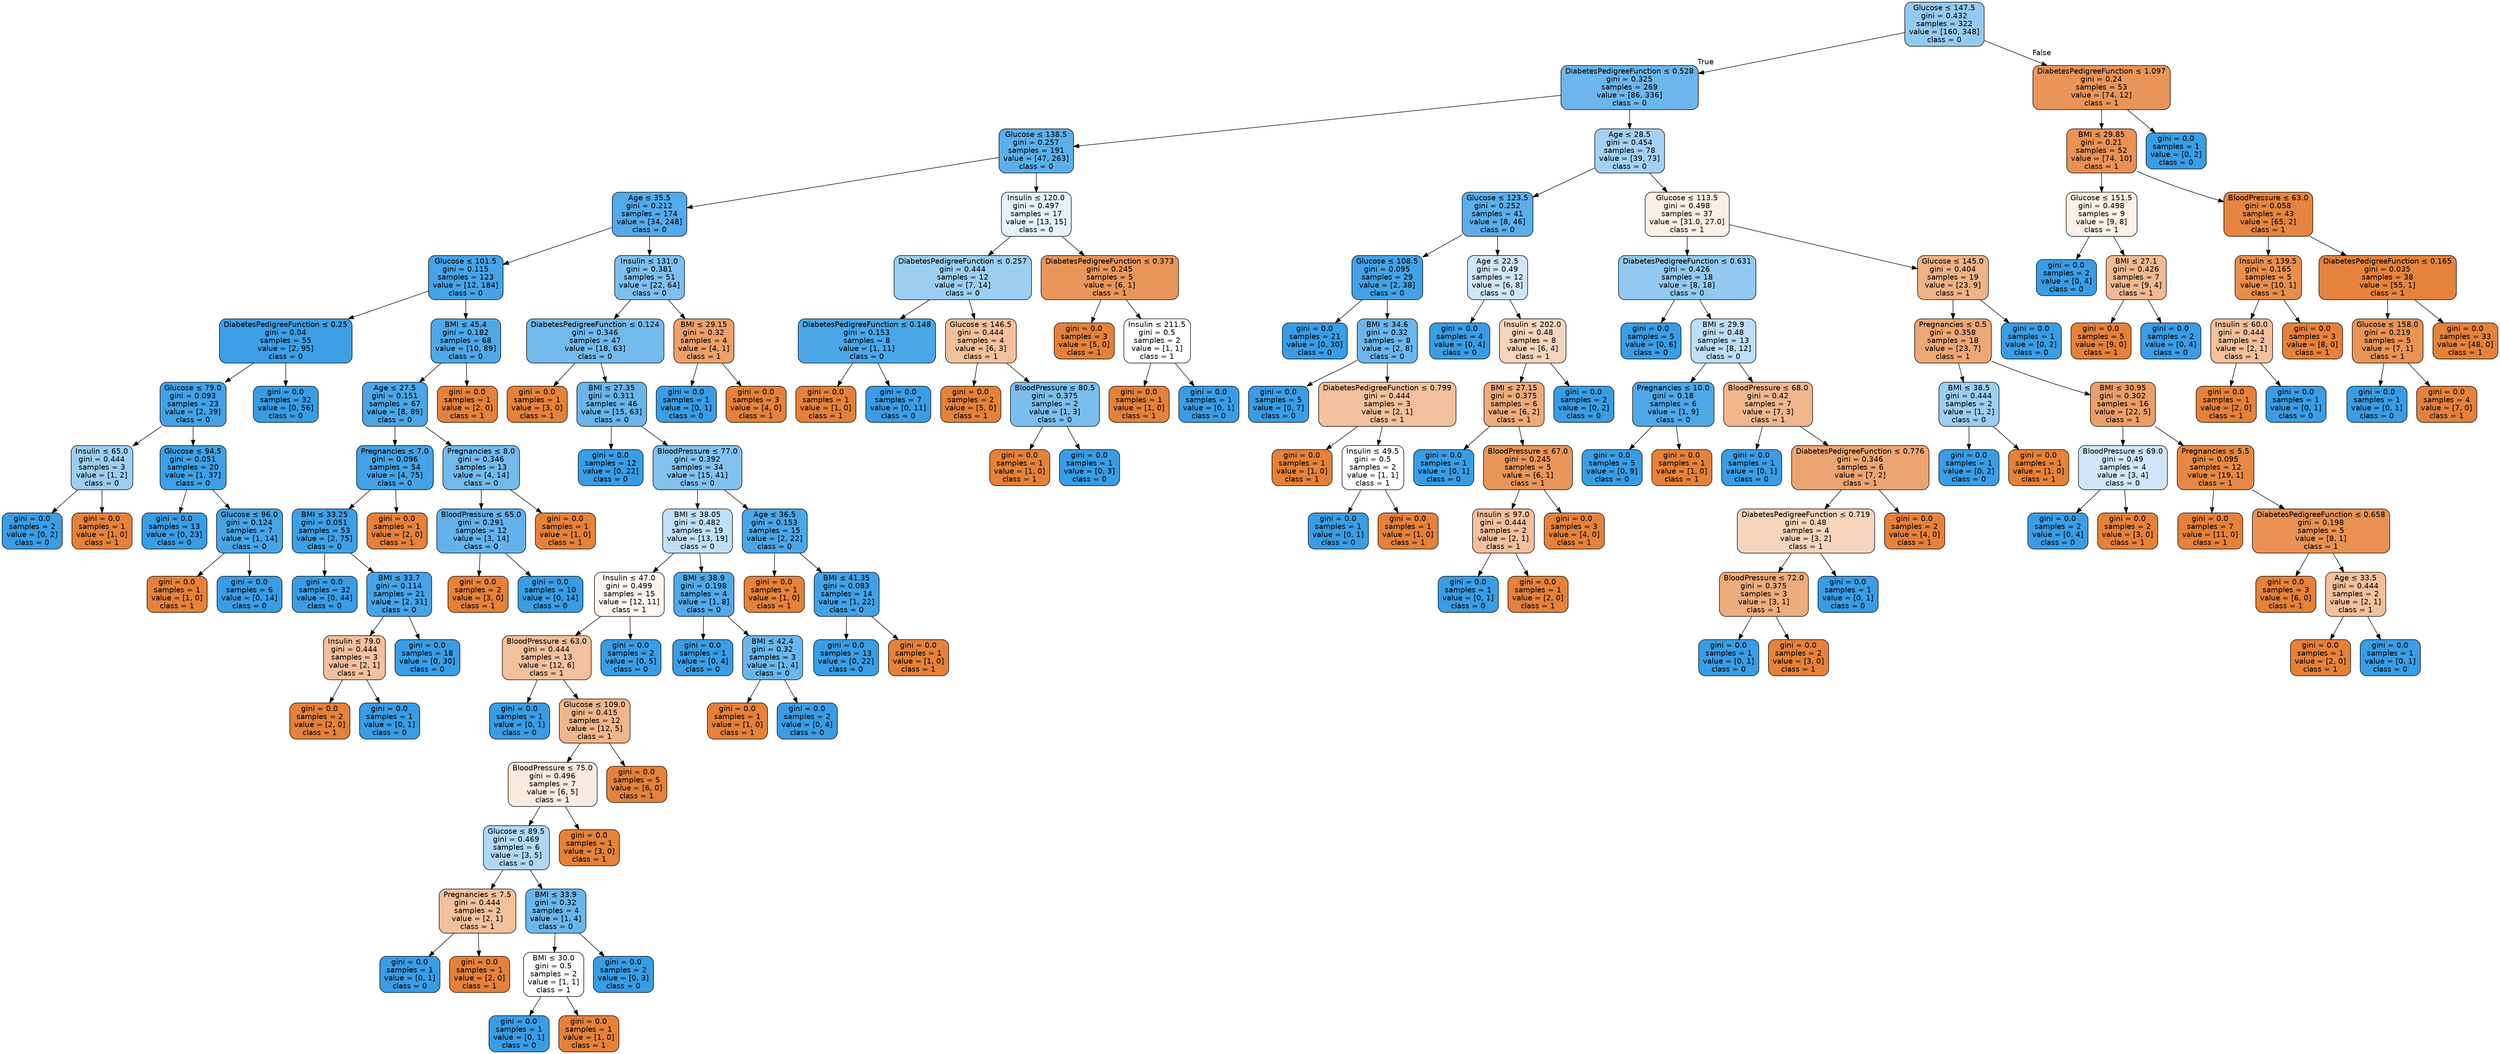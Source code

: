 digraph Tree {
node [shape=box, style="filled, rounded", color="black", fontname="helvetica"] ;
edge [fontname="helvetica"] ;
0 [label=<Glucose &le; 147.5<br/>gini = 0.432<br/>samples = 322<br/>value = [160, 348]<br/>class = 0>, fillcolor="#94caf1"] ;
1 [label=<DiabetesPedigreeFunction &le; 0.528<br/>gini = 0.325<br/>samples = 269<br/>value = [86, 336]<br/>class = 0>, fillcolor="#6cb6ec"] ;
0 -> 1 [labeldistance=2.5, labelangle=45, headlabel="True"] ;
2 [label=<Glucose &le; 138.5<br/>gini = 0.257<br/>samples = 191<br/>value = [47, 263]<br/>class = 0>, fillcolor="#5cafea"] ;
1 -> 2 ;
3 [label=<Age &le; 35.5<br/>gini = 0.212<br/>samples = 174<br/>value = [34, 248]<br/>class = 0>, fillcolor="#54aae9"] ;
2 -> 3 ;
4 [label=<Glucose &le; 101.5<br/>gini = 0.115<br/>samples = 123<br/>value = [12, 184]<br/>class = 0>, fillcolor="#46a3e7"] ;
3 -> 4 ;
5 [label=<DiabetesPedigreeFunction &le; 0.25<br/>gini = 0.04<br/>samples = 55<br/>value = [2, 95]<br/>class = 0>, fillcolor="#3d9fe6"] ;
4 -> 5 ;
6 [label=<Glucose &le; 79.0<br/>gini = 0.093<br/>samples = 23<br/>value = [2, 39]<br/>class = 0>, fillcolor="#43a2e6"] ;
5 -> 6 ;
7 [label=<Insulin &le; 65.0<br/>gini = 0.444<br/>samples = 3<br/>value = [1, 2]<br/>class = 0>, fillcolor="#9ccef2"] ;
6 -> 7 ;
8 [label=<gini = 0.0<br/>samples = 2<br/>value = [0, 2]<br/>class = 0>, fillcolor="#399de5"] ;
7 -> 8 ;
9 [label=<gini = 0.0<br/>samples = 1<br/>value = [1, 0]<br/>class = 1>, fillcolor="#e58139"] ;
7 -> 9 ;
10 [label=<Glucose &le; 94.5<br/>gini = 0.051<br/>samples = 20<br/>value = [1, 37]<br/>class = 0>, fillcolor="#3ea0e6"] ;
6 -> 10 ;
11 [label=<gini = 0.0<br/>samples = 13<br/>value = [0, 23]<br/>class = 0>, fillcolor="#399de5"] ;
10 -> 11 ;
12 [label=<Glucose &le; 96.0<br/>gini = 0.124<br/>samples = 7<br/>value = [1, 14]<br/>class = 0>, fillcolor="#47a4e7"] ;
10 -> 12 ;
13 [label=<gini = 0.0<br/>samples = 1<br/>value = [1, 0]<br/>class = 1>, fillcolor="#e58139"] ;
12 -> 13 ;
14 [label=<gini = 0.0<br/>samples = 6<br/>value = [0, 14]<br/>class = 0>, fillcolor="#399de5"] ;
12 -> 14 ;
15 [label=<gini = 0.0<br/>samples = 32<br/>value = [0, 56]<br/>class = 0>, fillcolor="#399de5"] ;
5 -> 15 ;
16 [label=<BMI &le; 45.4<br/>gini = 0.182<br/>samples = 68<br/>value = [10, 89]<br/>class = 0>, fillcolor="#4fa8e8"] ;
4 -> 16 ;
17 [label=<Age &le; 27.5<br/>gini = 0.151<br/>samples = 67<br/>value = [8, 89]<br/>class = 0>, fillcolor="#4ba6e7"] ;
16 -> 17 ;
18 [label=<Pregnancies &le; 7.0<br/>gini = 0.096<br/>samples = 54<br/>value = [4, 75]<br/>class = 0>, fillcolor="#44a2e6"] ;
17 -> 18 ;
19 [label=<BMI &le; 33.25<br/>gini = 0.051<br/>samples = 53<br/>value = [2, 75]<br/>class = 0>, fillcolor="#3ea0e6"] ;
18 -> 19 ;
20 [label=<gini = 0.0<br/>samples = 32<br/>value = [0, 44]<br/>class = 0>, fillcolor="#399de5"] ;
19 -> 20 ;
21 [label=<BMI &le; 33.7<br/>gini = 0.114<br/>samples = 21<br/>value = [2, 31]<br/>class = 0>, fillcolor="#46a3e7"] ;
19 -> 21 ;
22 [label=<Insulin &le; 79.0<br/>gini = 0.444<br/>samples = 3<br/>value = [2, 1]<br/>class = 1>, fillcolor="#f2c09c"] ;
21 -> 22 ;
23 [label=<gini = 0.0<br/>samples = 2<br/>value = [2, 0]<br/>class = 1>, fillcolor="#e58139"] ;
22 -> 23 ;
24 [label=<gini = 0.0<br/>samples = 1<br/>value = [0, 1]<br/>class = 0>, fillcolor="#399de5"] ;
22 -> 24 ;
25 [label=<gini = 0.0<br/>samples = 18<br/>value = [0, 30]<br/>class = 0>, fillcolor="#399de5"] ;
21 -> 25 ;
26 [label=<gini = 0.0<br/>samples = 1<br/>value = [2, 0]<br/>class = 1>, fillcolor="#e58139"] ;
18 -> 26 ;
27 [label=<Pregnancies &le; 8.0<br/>gini = 0.346<br/>samples = 13<br/>value = [4, 14]<br/>class = 0>, fillcolor="#72b9ec"] ;
17 -> 27 ;
28 [label=<BloodPressure &le; 65.0<br/>gini = 0.291<br/>samples = 12<br/>value = [3, 14]<br/>class = 0>, fillcolor="#63b2eb"] ;
27 -> 28 ;
29 [label=<gini = 0.0<br/>samples = 2<br/>value = [3, 0]<br/>class = 1>, fillcolor="#e58139"] ;
28 -> 29 ;
30 [label=<gini = 0.0<br/>samples = 10<br/>value = [0, 14]<br/>class = 0>, fillcolor="#399de5"] ;
28 -> 30 ;
31 [label=<gini = 0.0<br/>samples = 1<br/>value = [1, 0]<br/>class = 1>, fillcolor="#e58139"] ;
27 -> 31 ;
32 [label=<gini = 0.0<br/>samples = 1<br/>value = [2, 0]<br/>class = 1>, fillcolor="#e58139"] ;
16 -> 32 ;
33 [label=<Insulin &le; 131.0<br/>gini = 0.381<br/>samples = 51<br/>value = [22, 64]<br/>class = 0>, fillcolor="#7dbfee"] ;
3 -> 33 ;
34 [label=<DiabetesPedigreeFunction &le; 0.124<br/>gini = 0.346<br/>samples = 47<br/>value = [18, 63]<br/>class = 0>, fillcolor="#72b9ec"] ;
33 -> 34 ;
35 [label=<gini = 0.0<br/>samples = 1<br/>value = [3, 0]<br/>class = 1>, fillcolor="#e58139"] ;
34 -> 35 ;
36 [label=<BMI &le; 27.35<br/>gini = 0.311<br/>samples = 46<br/>value = [15, 63]<br/>class = 0>, fillcolor="#68b4eb"] ;
34 -> 36 ;
37 [label=<gini = 0.0<br/>samples = 12<br/>value = [0, 22]<br/>class = 0>, fillcolor="#399de5"] ;
36 -> 37 ;
38 [label=<BloodPressure &le; 77.0<br/>gini = 0.392<br/>samples = 34<br/>value = [15, 41]<br/>class = 0>, fillcolor="#81c1ef"] ;
36 -> 38 ;
39 [label=<BMI &le; 38.05<br/>gini = 0.482<br/>samples = 19<br/>value = [13, 19]<br/>class = 0>, fillcolor="#c0e0f7"] ;
38 -> 39 ;
40 [label=<Insulin &le; 47.0<br/>gini = 0.499<br/>samples = 15<br/>value = [12, 11]<br/>class = 1>, fillcolor="#fdf5ef"] ;
39 -> 40 ;
41 [label=<BloodPressure &le; 63.0<br/>gini = 0.444<br/>samples = 13<br/>value = [12, 6]<br/>class = 1>, fillcolor="#f2c09c"] ;
40 -> 41 ;
42 [label=<gini = 0.0<br/>samples = 1<br/>value = [0, 1]<br/>class = 0>, fillcolor="#399de5"] ;
41 -> 42 ;
43 [label=<Glucose &le; 109.0<br/>gini = 0.415<br/>samples = 12<br/>value = [12, 5]<br/>class = 1>, fillcolor="#f0b58b"] ;
41 -> 43 ;
44 [label=<BloodPressure &le; 75.0<br/>gini = 0.496<br/>samples = 7<br/>value = [6, 5]<br/>class = 1>, fillcolor="#fbeade"] ;
43 -> 44 ;
45 [label=<Glucose &le; 89.5<br/>gini = 0.469<br/>samples = 6<br/>value = [3, 5]<br/>class = 0>, fillcolor="#b0d8f5"] ;
44 -> 45 ;
46 [label=<Pregnancies &le; 7.5<br/>gini = 0.444<br/>samples = 2<br/>value = [2, 1]<br/>class = 1>, fillcolor="#f2c09c"] ;
45 -> 46 ;
47 [label=<gini = 0.0<br/>samples = 1<br/>value = [0, 1]<br/>class = 0>, fillcolor="#399de5"] ;
46 -> 47 ;
48 [label=<gini = 0.0<br/>samples = 1<br/>value = [2, 0]<br/>class = 1>, fillcolor="#e58139"] ;
46 -> 48 ;
49 [label=<BMI &le; 33.9<br/>gini = 0.32<br/>samples = 4<br/>value = [1, 4]<br/>class = 0>, fillcolor="#6ab6ec"] ;
45 -> 49 ;
50 [label=<BMI &le; 30.0<br/>gini = 0.5<br/>samples = 2<br/>value = [1, 1]<br/>class = 1>, fillcolor="#ffffff"] ;
49 -> 50 ;
51 [label=<gini = 0.0<br/>samples = 1<br/>value = [0, 1]<br/>class = 0>, fillcolor="#399de5"] ;
50 -> 51 ;
52 [label=<gini = 0.0<br/>samples = 1<br/>value = [1, 0]<br/>class = 1>, fillcolor="#e58139"] ;
50 -> 52 ;
53 [label=<gini = 0.0<br/>samples = 2<br/>value = [0, 3]<br/>class = 0>, fillcolor="#399de5"] ;
49 -> 53 ;
54 [label=<gini = 0.0<br/>samples = 1<br/>value = [3, 0]<br/>class = 1>, fillcolor="#e58139"] ;
44 -> 54 ;
55 [label=<gini = 0.0<br/>samples = 5<br/>value = [6, 0]<br/>class = 1>, fillcolor="#e58139"] ;
43 -> 55 ;
56 [label=<gini = 0.0<br/>samples = 2<br/>value = [0, 5]<br/>class = 0>, fillcolor="#399de5"] ;
40 -> 56 ;
57 [label=<BMI &le; 38.9<br/>gini = 0.198<br/>samples = 4<br/>value = [1, 8]<br/>class = 0>, fillcolor="#52a9e8"] ;
39 -> 57 ;
58 [label=<gini = 0.0<br/>samples = 1<br/>value = [0, 4]<br/>class = 0>, fillcolor="#399de5"] ;
57 -> 58 ;
59 [label=<BMI &le; 42.4<br/>gini = 0.32<br/>samples = 3<br/>value = [1, 4]<br/>class = 0>, fillcolor="#6ab6ec"] ;
57 -> 59 ;
60 [label=<gini = 0.0<br/>samples = 1<br/>value = [1, 0]<br/>class = 1>, fillcolor="#e58139"] ;
59 -> 60 ;
61 [label=<gini = 0.0<br/>samples = 2<br/>value = [0, 4]<br/>class = 0>, fillcolor="#399de5"] ;
59 -> 61 ;
62 [label=<Age &le; 36.5<br/>gini = 0.153<br/>samples = 15<br/>value = [2, 22]<br/>class = 0>, fillcolor="#4ba6e7"] ;
38 -> 62 ;
63 [label=<gini = 0.0<br/>samples = 1<br/>value = [1, 0]<br/>class = 1>, fillcolor="#e58139"] ;
62 -> 63 ;
64 [label=<BMI &le; 41.35<br/>gini = 0.083<br/>samples = 14<br/>value = [1, 22]<br/>class = 0>, fillcolor="#42a1e6"] ;
62 -> 64 ;
65 [label=<gini = 0.0<br/>samples = 13<br/>value = [0, 22]<br/>class = 0>, fillcolor="#399de5"] ;
64 -> 65 ;
66 [label=<gini = 0.0<br/>samples = 1<br/>value = [1, 0]<br/>class = 1>, fillcolor="#e58139"] ;
64 -> 66 ;
67 [label=<BMI &le; 29.15<br/>gini = 0.32<br/>samples = 4<br/>value = [4, 1]<br/>class = 1>, fillcolor="#eca06a"] ;
33 -> 67 ;
68 [label=<gini = 0.0<br/>samples = 1<br/>value = [0, 1]<br/>class = 0>, fillcolor="#399de5"] ;
67 -> 68 ;
69 [label=<gini = 0.0<br/>samples = 3<br/>value = [4, 0]<br/>class = 1>, fillcolor="#e58139"] ;
67 -> 69 ;
70 [label=<Insulin &le; 120.0<br/>gini = 0.497<br/>samples = 17<br/>value = [13, 15]<br/>class = 0>, fillcolor="#e5f2fc"] ;
2 -> 70 ;
71 [label=<DiabetesPedigreeFunction &le; 0.257<br/>gini = 0.444<br/>samples = 12<br/>value = [7, 14]<br/>class = 0>, fillcolor="#9ccef2"] ;
70 -> 71 ;
72 [label=<DiabetesPedigreeFunction &le; 0.148<br/>gini = 0.153<br/>samples = 8<br/>value = [1, 11]<br/>class = 0>, fillcolor="#4ba6e7"] ;
71 -> 72 ;
73 [label=<gini = 0.0<br/>samples = 1<br/>value = [1, 0]<br/>class = 1>, fillcolor="#e58139"] ;
72 -> 73 ;
74 [label=<gini = 0.0<br/>samples = 7<br/>value = [0, 11]<br/>class = 0>, fillcolor="#399de5"] ;
72 -> 74 ;
75 [label=<Glucose &le; 146.5<br/>gini = 0.444<br/>samples = 4<br/>value = [6, 3]<br/>class = 1>, fillcolor="#f2c09c"] ;
71 -> 75 ;
76 [label=<gini = 0.0<br/>samples = 2<br/>value = [5, 0]<br/>class = 1>, fillcolor="#e58139"] ;
75 -> 76 ;
77 [label=<BloodPressure &le; 80.5<br/>gini = 0.375<br/>samples = 2<br/>value = [1, 3]<br/>class = 0>, fillcolor="#7bbeee"] ;
75 -> 77 ;
78 [label=<gini = 0.0<br/>samples = 1<br/>value = [1, 0]<br/>class = 1>, fillcolor="#e58139"] ;
77 -> 78 ;
79 [label=<gini = 0.0<br/>samples = 1<br/>value = [0, 3]<br/>class = 0>, fillcolor="#399de5"] ;
77 -> 79 ;
80 [label=<DiabetesPedigreeFunction &le; 0.373<br/>gini = 0.245<br/>samples = 5<br/>value = [6, 1]<br/>class = 1>, fillcolor="#e9965a"] ;
70 -> 80 ;
81 [label=<gini = 0.0<br/>samples = 3<br/>value = [5, 0]<br/>class = 1>, fillcolor="#e58139"] ;
80 -> 81 ;
82 [label=<Insulin &le; 211.5<br/>gini = 0.5<br/>samples = 2<br/>value = [1, 1]<br/>class = 1>, fillcolor="#ffffff"] ;
80 -> 82 ;
83 [label=<gini = 0.0<br/>samples = 1<br/>value = [1, 0]<br/>class = 1>, fillcolor="#e58139"] ;
82 -> 83 ;
84 [label=<gini = 0.0<br/>samples = 1<br/>value = [0, 1]<br/>class = 0>, fillcolor="#399de5"] ;
82 -> 84 ;
85 [label=<Age &le; 28.5<br/>gini = 0.454<br/>samples = 78<br/>value = [39, 73]<br/>class = 0>, fillcolor="#a3d1f3"] ;
1 -> 85 ;
86 [label=<Glucose &le; 123.5<br/>gini = 0.252<br/>samples = 41<br/>value = [8, 46]<br/>class = 0>, fillcolor="#5baeea"] ;
85 -> 86 ;
87 [label=<Glucose &le; 108.5<br/>gini = 0.095<br/>samples = 29<br/>value = [2, 38]<br/>class = 0>, fillcolor="#43a2e6"] ;
86 -> 87 ;
88 [label=<gini = 0.0<br/>samples = 21<br/>value = [0, 30]<br/>class = 0>, fillcolor="#399de5"] ;
87 -> 88 ;
89 [label=<BMI &le; 34.6<br/>gini = 0.32<br/>samples = 8<br/>value = [2, 8]<br/>class = 0>, fillcolor="#6ab6ec"] ;
87 -> 89 ;
90 [label=<gini = 0.0<br/>samples = 5<br/>value = [0, 7]<br/>class = 0>, fillcolor="#399de5"] ;
89 -> 90 ;
91 [label=<DiabetesPedigreeFunction &le; 0.799<br/>gini = 0.444<br/>samples = 3<br/>value = [2, 1]<br/>class = 1>, fillcolor="#f2c09c"] ;
89 -> 91 ;
92 [label=<gini = 0.0<br/>samples = 1<br/>value = [1, 0]<br/>class = 1>, fillcolor="#e58139"] ;
91 -> 92 ;
93 [label=<Insulin &le; 49.5<br/>gini = 0.5<br/>samples = 2<br/>value = [1, 1]<br/>class = 1>, fillcolor="#ffffff"] ;
91 -> 93 ;
94 [label=<gini = 0.0<br/>samples = 1<br/>value = [0, 1]<br/>class = 0>, fillcolor="#399de5"] ;
93 -> 94 ;
95 [label=<gini = 0.0<br/>samples = 1<br/>value = [1, 0]<br/>class = 1>, fillcolor="#e58139"] ;
93 -> 95 ;
96 [label=<Age &le; 22.5<br/>gini = 0.49<br/>samples = 12<br/>value = [6, 8]<br/>class = 0>, fillcolor="#cee6f8"] ;
86 -> 96 ;
97 [label=<gini = 0.0<br/>samples = 4<br/>value = [0, 4]<br/>class = 0>, fillcolor="#399de5"] ;
96 -> 97 ;
98 [label=<Insulin &le; 202.0<br/>gini = 0.48<br/>samples = 8<br/>value = [6, 4]<br/>class = 1>, fillcolor="#f6d5bd"] ;
96 -> 98 ;
99 [label=<BMI &le; 27.15<br/>gini = 0.375<br/>samples = 6<br/>value = [6, 2]<br/>class = 1>, fillcolor="#eeab7b"] ;
98 -> 99 ;
100 [label=<gini = 0.0<br/>samples = 1<br/>value = [0, 1]<br/>class = 0>, fillcolor="#399de5"] ;
99 -> 100 ;
101 [label=<BloodPressure &le; 67.0<br/>gini = 0.245<br/>samples = 5<br/>value = [6, 1]<br/>class = 1>, fillcolor="#e9965a"] ;
99 -> 101 ;
102 [label=<Insulin &le; 97.0<br/>gini = 0.444<br/>samples = 2<br/>value = [2, 1]<br/>class = 1>, fillcolor="#f2c09c"] ;
101 -> 102 ;
103 [label=<gini = 0.0<br/>samples = 1<br/>value = [0, 1]<br/>class = 0>, fillcolor="#399de5"] ;
102 -> 103 ;
104 [label=<gini = 0.0<br/>samples = 1<br/>value = [2, 0]<br/>class = 1>, fillcolor="#e58139"] ;
102 -> 104 ;
105 [label=<gini = 0.0<br/>samples = 3<br/>value = [4, 0]<br/>class = 1>, fillcolor="#e58139"] ;
101 -> 105 ;
106 [label=<gini = 0.0<br/>samples = 2<br/>value = [0, 2]<br/>class = 0>, fillcolor="#399de5"] ;
98 -> 106 ;
107 [label=<Glucose &le; 113.5<br/>gini = 0.498<br/>samples = 37<br/>value = [31.0, 27.0]<br/>class = 1>, fillcolor="#fcefe5"] ;
85 -> 107 ;
108 [label=<DiabetesPedigreeFunction &le; 0.631<br/>gini = 0.426<br/>samples = 18<br/>value = [8, 18]<br/>class = 0>, fillcolor="#91c9f1"] ;
107 -> 108 ;
109 [label=<gini = 0.0<br/>samples = 5<br/>value = [0, 6]<br/>class = 0>, fillcolor="#399de5"] ;
108 -> 109 ;
110 [label=<BMI &le; 29.9<br/>gini = 0.48<br/>samples = 13<br/>value = [8, 12]<br/>class = 0>, fillcolor="#bddef6"] ;
108 -> 110 ;
111 [label=<Pregnancies &le; 10.0<br/>gini = 0.18<br/>samples = 6<br/>value = [1, 9]<br/>class = 0>, fillcolor="#4fa8e8"] ;
110 -> 111 ;
112 [label=<gini = 0.0<br/>samples = 5<br/>value = [0, 9]<br/>class = 0>, fillcolor="#399de5"] ;
111 -> 112 ;
113 [label=<gini = 0.0<br/>samples = 1<br/>value = [1, 0]<br/>class = 1>, fillcolor="#e58139"] ;
111 -> 113 ;
114 [label=<BloodPressure &le; 68.0<br/>gini = 0.42<br/>samples = 7<br/>value = [7, 3]<br/>class = 1>, fillcolor="#f0b78e"] ;
110 -> 114 ;
115 [label=<gini = 0.0<br/>samples = 1<br/>value = [0, 1]<br/>class = 0>, fillcolor="#399de5"] ;
114 -> 115 ;
116 [label=<DiabetesPedigreeFunction &le; 0.776<br/>gini = 0.346<br/>samples = 6<br/>value = [7, 2]<br/>class = 1>, fillcolor="#eca572"] ;
114 -> 116 ;
117 [label=<DiabetesPedigreeFunction &le; 0.719<br/>gini = 0.48<br/>samples = 4<br/>value = [3, 2]<br/>class = 1>, fillcolor="#f6d5bd"] ;
116 -> 117 ;
118 [label=<BloodPressure &le; 72.0<br/>gini = 0.375<br/>samples = 3<br/>value = [3, 1]<br/>class = 1>, fillcolor="#eeab7b"] ;
117 -> 118 ;
119 [label=<gini = 0.0<br/>samples = 1<br/>value = [0, 1]<br/>class = 0>, fillcolor="#399de5"] ;
118 -> 119 ;
120 [label=<gini = 0.0<br/>samples = 2<br/>value = [3, 0]<br/>class = 1>, fillcolor="#e58139"] ;
118 -> 120 ;
121 [label=<gini = 0.0<br/>samples = 1<br/>value = [0, 1]<br/>class = 0>, fillcolor="#399de5"] ;
117 -> 121 ;
122 [label=<gini = 0.0<br/>samples = 2<br/>value = [4, 0]<br/>class = 1>, fillcolor="#e58139"] ;
116 -> 122 ;
123 [label=<Glucose &le; 145.0<br/>gini = 0.404<br/>samples = 19<br/>value = [23, 9]<br/>class = 1>, fillcolor="#efb286"] ;
107 -> 123 ;
124 [label=<Pregnancies &le; 0.5<br/>gini = 0.358<br/>samples = 18<br/>value = [23, 7]<br/>class = 1>, fillcolor="#eda775"] ;
123 -> 124 ;
125 [label=<BMI &le; 38.5<br/>gini = 0.444<br/>samples = 2<br/>value = [1, 2]<br/>class = 0>, fillcolor="#9ccef2"] ;
124 -> 125 ;
126 [label=<gini = 0.0<br/>samples = 1<br/>value = [0, 2]<br/>class = 0>, fillcolor="#399de5"] ;
125 -> 126 ;
127 [label=<gini = 0.0<br/>samples = 1<br/>value = [1, 0]<br/>class = 1>, fillcolor="#e58139"] ;
125 -> 127 ;
128 [label=<BMI &le; 30.95<br/>gini = 0.302<br/>samples = 16<br/>value = [22, 5]<br/>class = 1>, fillcolor="#eb9e66"] ;
124 -> 128 ;
129 [label=<BloodPressure &le; 69.0<br/>gini = 0.49<br/>samples = 4<br/>value = [3, 4]<br/>class = 0>, fillcolor="#cee6f8"] ;
128 -> 129 ;
130 [label=<gini = 0.0<br/>samples = 2<br/>value = [0, 4]<br/>class = 0>, fillcolor="#399de5"] ;
129 -> 130 ;
131 [label=<gini = 0.0<br/>samples = 2<br/>value = [3, 0]<br/>class = 1>, fillcolor="#e58139"] ;
129 -> 131 ;
132 [label=<Pregnancies &le; 5.5<br/>gini = 0.095<br/>samples = 12<br/>value = [19, 1]<br/>class = 1>, fillcolor="#e68843"] ;
128 -> 132 ;
133 [label=<gini = 0.0<br/>samples = 7<br/>value = [11, 0]<br/>class = 1>, fillcolor="#e58139"] ;
132 -> 133 ;
134 [label=<DiabetesPedigreeFunction &le; 0.658<br/>gini = 0.198<br/>samples = 5<br/>value = [8, 1]<br/>class = 1>, fillcolor="#e89152"] ;
132 -> 134 ;
135 [label=<gini = 0.0<br/>samples = 3<br/>value = [6, 0]<br/>class = 1>, fillcolor="#e58139"] ;
134 -> 135 ;
136 [label=<Age &le; 33.5<br/>gini = 0.444<br/>samples = 2<br/>value = [2, 1]<br/>class = 1>, fillcolor="#f2c09c"] ;
134 -> 136 ;
137 [label=<gini = 0.0<br/>samples = 1<br/>value = [2, 0]<br/>class = 1>, fillcolor="#e58139"] ;
136 -> 137 ;
138 [label=<gini = 0.0<br/>samples = 1<br/>value = [0, 1]<br/>class = 0>, fillcolor="#399de5"] ;
136 -> 138 ;
139 [label=<gini = 0.0<br/>samples = 1<br/>value = [0, 2]<br/>class = 0>, fillcolor="#399de5"] ;
123 -> 139 ;
140 [label=<DiabetesPedigreeFunction &le; 1.097<br/>gini = 0.24<br/>samples = 53<br/>value = [74, 12]<br/>class = 1>, fillcolor="#e99559"] ;
0 -> 140 [labeldistance=2.5, labelangle=-45, headlabel="False"] ;
141 [label=<BMI &le; 29.85<br/>gini = 0.21<br/>samples = 52<br/>value = [74, 10]<br/>class = 1>, fillcolor="#e99254"] ;
140 -> 141 ;
142 [label=<Glucose &le; 151.5<br/>gini = 0.498<br/>samples = 9<br/>value = [9, 8]<br/>class = 1>, fillcolor="#fcf1e9"] ;
141 -> 142 ;
143 [label=<gini = 0.0<br/>samples = 2<br/>value = [0, 4]<br/>class = 0>, fillcolor="#399de5"] ;
142 -> 143 ;
144 [label=<BMI &le; 27.1<br/>gini = 0.426<br/>samples = 7<br/>value = [9, 4]<br/>class = 1>, fillcolor="#f1b991"] ;
142 -> 144 ;
145 [label=<gini = 0.0<br/>samples = 5<br/>value = [9, 0]<br/>class = 1>, fillcolor="#e58139"] ;
144 -> 145 ;
146 [label=<gini = 0.0<br/>samples = 2<br/>value = [0, 4]<br/>class = 0>, fillcolor="#399de5"] ;
144 -> 146 ;
147 [label=<BloodPressure &le; 63.0<br/>gini = 0.058<br/>samples = 43<br/>value = [65, 2]<br/>class = 1>, fillcolor="#e6853f"] ;
141 -> 147 ;
148 [label=<Insulin &le; 139.5<br/>gini = 0.165<br/>samples = 5<br/>value = [10, 1]<br/>class = 1>, fillcolor="#e88e4d"] ;
147 -> 148 ;
149 [label=<Insulin &le; 60.0<br/>gini = 0.444<br/>samples = 2<br/>value = [2, 1]<br/>class = 1>, fillcolor="#f2c09c"] ;
148 -> 149 ;
150 [label=<gini = 0.0<br/>samples = 1<br/>value = [2, 0]<br/>class = 1>, fillcolor="#e58139"] ;
149 -> 150 ;
151 [label=<gini = 0.0<br/>samples = 1<br/>value = [0, 1]<br/>class = 0>, fillcolor="#399de5"] ;
149 -> 151 ;
152 [label=<gini = 0.0<br/>samples = 3<br/>value = [8, 0]<br/>class = 1>, fillcolor="#e58139"] ;
148 -> 152 ;
153 [label=<DiabetesPedigreeFunction &le; 0.165<br/>gini = 0.035<br/>samples = 38<br/>value = [55, 1]<br/>class = 1>, fillcolor="#e5833d"] ;
147 -> 153 ;
154 [label=<Glucose &le; 158.0<br/>gini = 0.219<br/>samples = 5<br/>value = [7, 1]<br/>class = 1>, fillcolor="#e99355"] ;
153 -> 154 ;
155 [label=<gini = 0.0<br/>samples = 1<br/>value = [0, 1]<br/>class = 0>, fillcolor="#399de5"] ;
154 -> 155 ;
156 [label=<gini = 0.0<br/>samples = 4<br/>value = [7, 0]<br/>class = 1>, fillcolor="#e58139"] ;
154 -> 156 ;
157 [label=<gini = 0.0<br/>samples = 33<br/>value = [48, 0]<br/>class = 1>, fillcolor="#e58139"] ;
153 -> 157 ;
158 [label=<gini = 0.0<br/>samples = 1<br/>value = [0, 2]<br/>class = 0>, fillcolor="#399de5"] ;
140 -> 158 ;
}